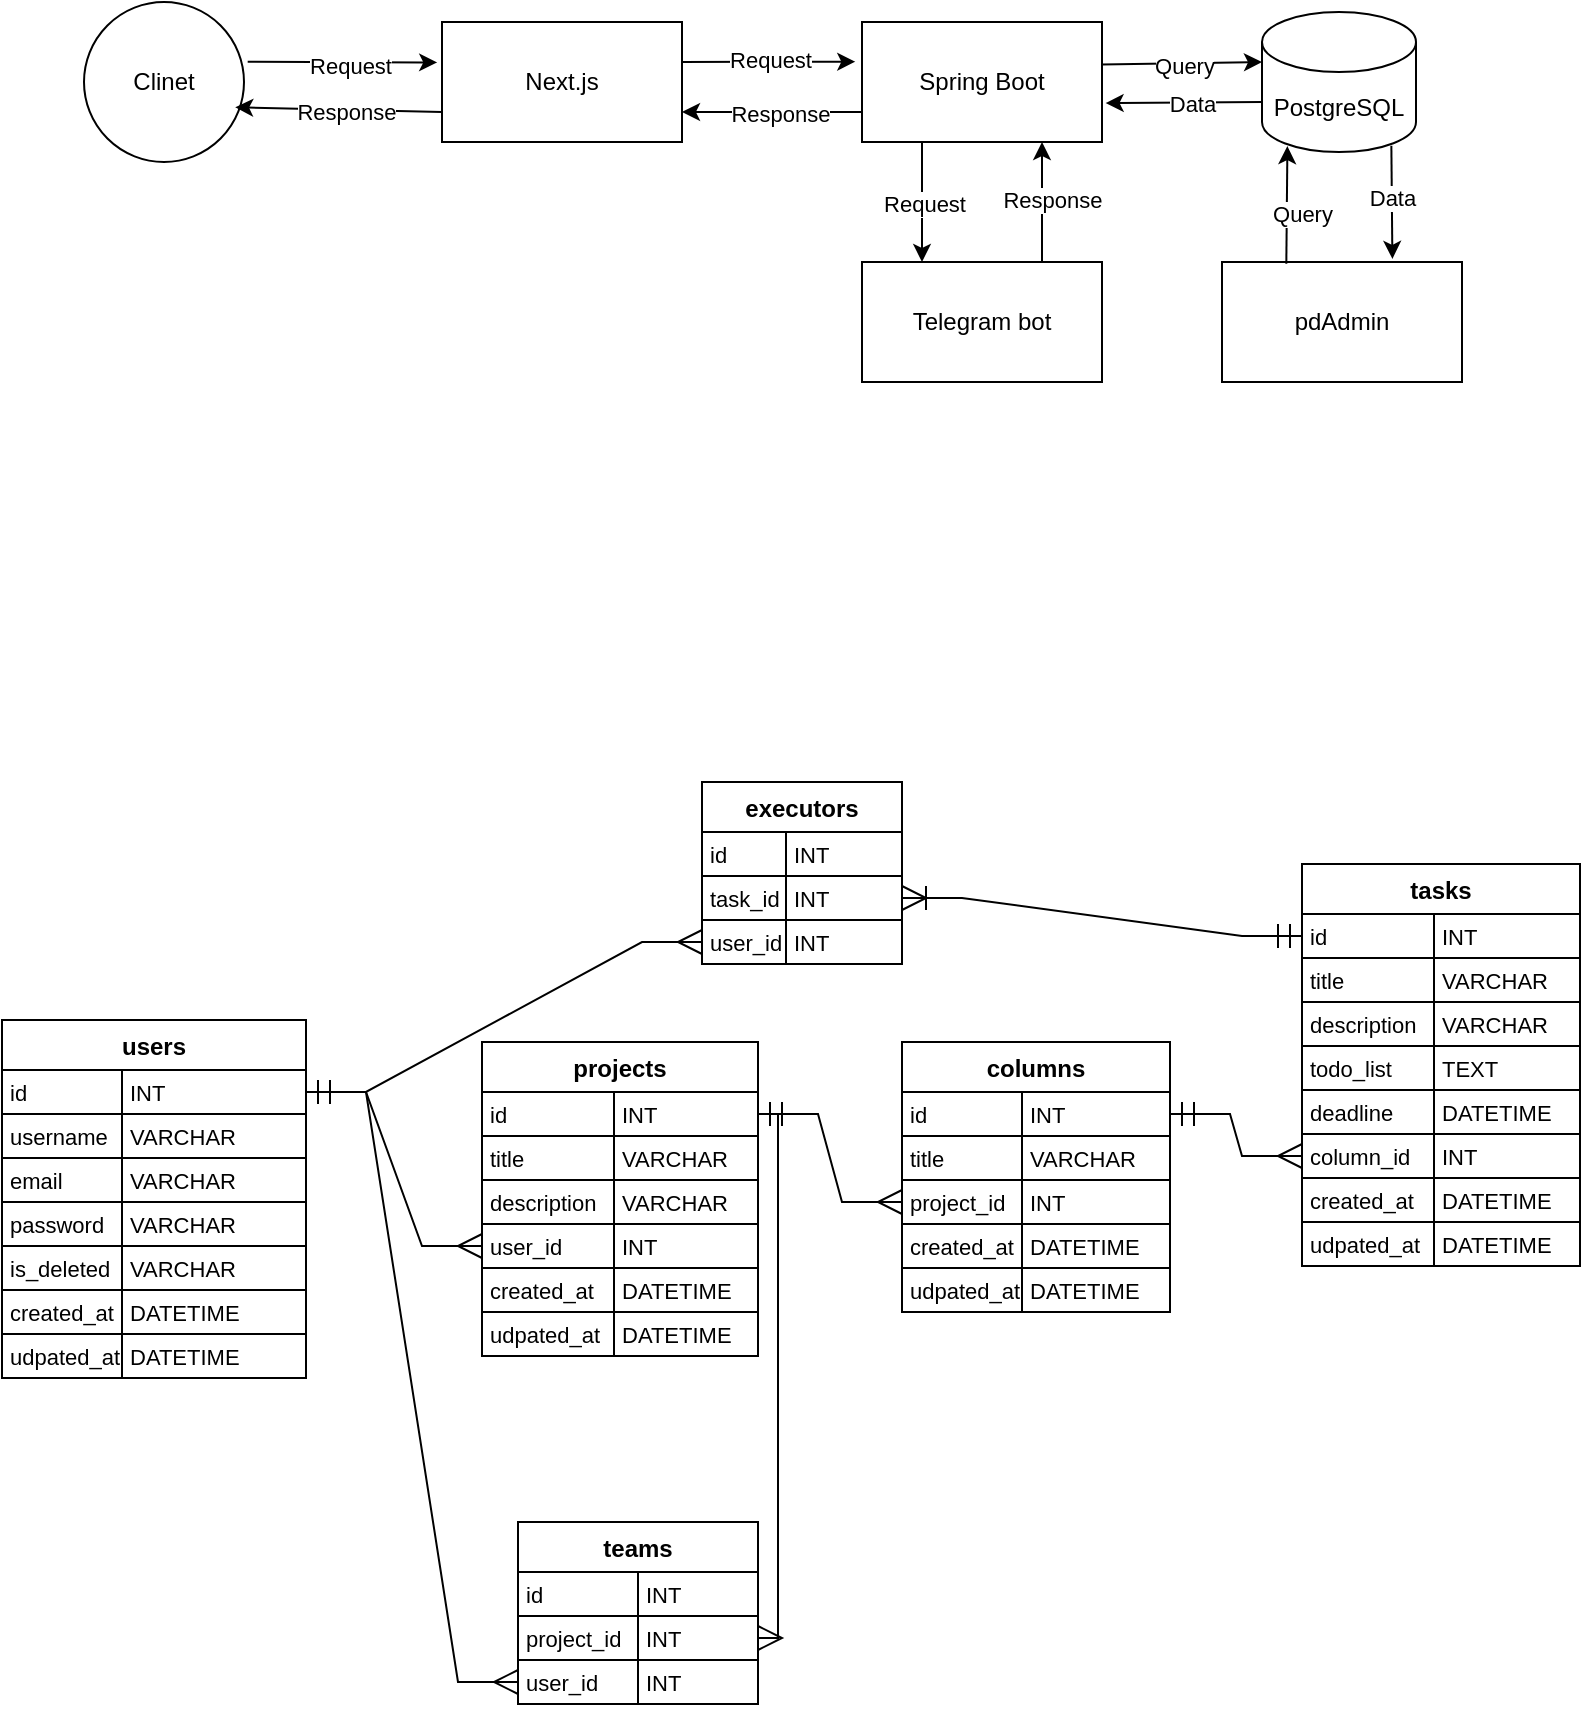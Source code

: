 <mxfile version="24.7.16">
  <diagram name="Страница — 1" id="vkxFKJKyc0zUHM9U_JR2">
    <mxGraphModel dx="162" dy="546" grid="1" gridSize="10" guides="1" tooltips="1" connect="1" arrows="1" fold="1" page="1" pageScale="1" pageWidth="827" pageHeight="1169" math="0" shadow="0">
      <root>
        <mxCell id="0" />
        <mxCell id="1" parent="0" />
        <mxCell id="Z2fzCA3-U0zMWtPHDmmj-18" value="Clinet" style="ellipse;whiteSpace=wrap;html=1;aspect=fixed;" parent="1" vertex="1">
          <mxGeometry x="881" y="40" width="80" height="80" as="geometry" />
        </mxCell>
        <mxCell id="Z2fzCA3-U0zMWtPHDmmj-19" value="Next.js" style="rounded=0;whiteSpace=wrap;html=1;" parent="1" vertex="1">
          <mxGeometry x="1060" y="50" width="120" height="60" as="geometry" />
        </mxCell>
        <mxCell id="Z2fzCA3-U0zMWtPHDmmj-20" value="Spring Boot" style="rounded=0;whiteSpace=wrap;html=1;" parent="1" vertex="1">
          <mxGeometry x="1270" y="50" width="120" height="60" as="geometry" />
        </mxCell>
        <mxCell id="Z2fzCA3-U0zMWtPHDmmj-22" value="PostgreSQL" style="shape=cylinder3;whiteSpace=wrap;html=1;boundedLbl=1;backgroundOutline=1;size=15;" parent="1" vertex="1">
          <mxGeometry x="1470" y="45" width="77" height="70" as="geometry" />
        </mxCell>
        <mxCell id="Z2fzCA3-U0zMWtPHDmmj-23" style="rounded=0;orthogonalLoop=1;jettySize=auto;html=1;exitX=1.023;exitY=0.373;exitDx=0;exitDy=0;entryX=-0.02;entryY=0.337;entryDx=0;entryDy=0;entryPerimeter=0;exitPerimeter=0;" parent="1" source="Z2fzCA3-U0zMWtPHDmmj-18" target="Z2fzCA3-U0zMWtPHDmmj-19" edge="1">
          <mxGeometry relative="1" as="geometry">
            <mxPoint x="950" y="30" as="sourcePoint" />
            <mxPoint x="1062" y="56" as="targetPoint" />
          </mxGeometry>
        </mxCell>
        <mxCell id="Z2fzCA3-U0zMWtPHDmmj-24" value="Request" style="edgeLabel;html=1;align=center;verticalAlign=middle;resizable=0;points=[];" parent="Z2fzCA3-U0zMWtPHDmmj-23" vertex="1" connectable="0">
          <mxGeometry x="-0.24" y="-2" relative="1" as="geometry">
            <mxPoint x="15" as="offset" />
          </mxGeometry>
        </mxCell>
        <mxCell id="Z2fzCA3-U0zMWtPHDmmj-25" style="rounded=0;orthogonalLoop=1;jettySize=auto;html=1;exitX=0;exitY=0.75;exitDx=0;exitDy=0;entryX=0.945;entryY=0.658;entryDx=0;entryDy=0;entryPerimeter=0;" parent="1" source="Z2fzCA3-U0zMWtPHDmmj-19" target="Z2fzCA3-U0zMWtPHDmmj-18" edge="1">
          <mxGeometry relative="1" as="geometry">
            <mxPoint x="1092" y="130" as="sourcePoint" />
            <mxPoint x="980" y="164" as="targetPoint" />
          </mxGeometry>
        </mxCell>
        <mxCell id="Z2fzCA3-U0zMWtPHDmmj-26" value="Response" style="edgeLabel;html=1;align=center;verticalAlign=middle;resizable=0;points=[];" parent="Z2fzCA3-U0zMWtPHDmmj-25" vertex="1" connectable="0">
          <mxGeometry x="0.048" y="1" relative="1" as="geometry">
            <mxPoint x="6" as="offset" />
          </mxGeometry>
        </mxCell>
        <mxCell id="Z2fzCA3-U0zMWtPHDmmj-27" value="pdAdmin" style="rounded=0;whiteSpace=wrap;html=1;" parent="1" vertex="1">
          <mxGeometry x="1450" y="170" width="120" height="60" as="geometry" />
        </mxCell>
        <mxCell id="Z2fzCA3-U0zMWtPHDmmj-28" style="rounded=0;orthogonalLoop=1;jettySize=auto;html=1;exitX=0.998;exitY=0.354;exitDx=0;exitDy=0;entryX=0;entryY=0;entryDx=0;entryDy=25;entryPerimeter=0;exitPerimeter=0;" parent="1" source="Z2fzCA3-U0zMWtPHDmmj-20" target="Z2fzCA3-U0zMWtPHDmmj-22" edge="1">
          <mxGeometry relative="1" as="geometry">
            <mxPoint x="1430" y="70" as="sourcePoint" />
            <mxPoint x="1509" y="71" as="targetPoint" />
          </mxGeometry>
        </mxCell>
        <mxCell id="Z2fzCA3-U0zMWtPHDmmj-29" value="Query" style="edgeLabel;html=1;align=center;verticalAlign=middle;resizable=0;points=[];" parent="Z2fzCA3-U0zMWtPHDmmj-28" vertex="1" connectable="0">
          <mxGeometry x="-0.134" y="-1" relative="1" as="geometry">
            <mxPoint x="6" as="offset" />
          </mxGeometry>
        </mxCell>
        <mxCell id="Z2fzCA3-U0zMWtPHDmmj-30" style="rounded=0;orthogonalLoop=1;jettySize=auto;html=1;exitX=0;exitY=0;exitDx=0;exitDy=45;exitPerimeter=0;entryX=1.015;entryY=0.676;entryDx=0;entryDy=0;entryPerimeter=0;" parent="1" source="Z2fzCA3-U0zMWtPHDmmj-22" target="Z2fzCA3-U0zMWtPHDmmj-20" edge="1">
          <mxGeometry relative="1" as="geometry">
            <mxPoint x="1497" y="90" as="sourcePoint" />
            <mxPoint x="1420" y="90" as="targetPoint" />
          </mxGeometry>
        </mxCell>
        <mxCell id="Z2fzCA3-U0zMWtPHDmmj-31" value="Data" style="edgeLabel;html=1;align=center;verticalAlign=middle;resizable=0;points=[];" parent="Z2fzCA3-U0zMWtPHDmmj-30" vertex="1" connectable="0">
          <mxGeometry x="-0.1" relative="1" as="geometry">
            <mxPoint as="offset" />
          </mxGeometry>
        </mxCell>
        <mxCell id="Z2fzCA3-U0zMWtPHDmmj-32" style="rounded=0;orthogonalLoop=1;jettySize=auto;html=1;entryX=-0.028;entryY=0.331;entryDx=0;entryDy=0;entryPerimeter=0;" parent="1" target="Z2fzCA3-U0zMWtPHDmmj-20" edge="1">
          <mxGeometry relative="1" as="geometry">
            <mxPoint x="1180" y="70" as="sourcePoint" />
            <mxPoint x="1313" y="30" as="targetPoint" />
          </mxGeometry>
        </mxCell>
        <mxCell id="Z2fzCA3-U0zMWtPHDmmj-33" value="Request" style="edgeLabel;html=1;align=center;verticalAlign=middle;resizable=0;points=[];" parent="Z2fzCA3-U0zMWtPHDmmj-32" vertex="1" connectable="0">
          <mxGeometry x="0.015" y="1" relative="1" as="geometry">
            <mxPoint as="offset" />
          </mxGeometry>
        </mxCell>
        <mxCell id="Z2fzCA3-U0zMWtPHDmmj-35" style="rounded=0;orthogonalLoop=1;jettySize=auto;html=1;exitX=0;exitY=0.75;exitDx=0;exitDy=0;entryX=1;entryY=0.75;entryDx=0;entryDy=0;" parent="1" source="Z2fzCA3-U0zMWtPHDmmj-20" target="Z2fzCA3-U0zMWtPHDmmj-19" edge="1">
          <mxGeometry relative="1" as="geometry">
            <mxPoint x="1292" y="122" as="sourcePoint" />
            <mxPoint x="1189" y="120" as="targetPoint" />
          </mxGeometry>
        </mxCell>
        <mxCell id="Z2fzCA3-U0zMWtPHDmmj-36" value="Response" style="edgeLabel;html=1;align=center;verticalAlign=middle;resizable=0;points=[];" parent="Z2fzCA3-U0zMWtPHDmmj-35" vertex="1" connectable="0">
          <mxGeometry x="0.048" y="1" relative="1" as="geometry">
            <mxPoint x="6" as="offset" />
          </mxGeometry>
        </mxCell>
        <mxCell id="Z2fzCA3-U0zMWtPHDmmj-37" style="rounded=0;orthogonalLoop=1;jettySize=auto;html=1;exitX=0.268;exitY=0.015;exitDx=0;exitDy=0;entryX=0.165;entryY=0.958;entryDx=0;entryDy=0;entryPerimeter=0;exitPerimeter=0;" parent="1" source="Z2fzCA3-U0zMWtPHDmmj-27" target="Z2fzCA3-U0zMWtPHDmmj-22" edge="1">
          <mxGeometry relative="1" as="geometry">
            <mxPoint x="1480" y="141" as="sourcePoint" />
            <mxPoint x="1560" y="140" as="targetPoint" />
          </mxGeometry>
        </mxCell>
        <mxCell id="Z2fzCA3-U0zMWtPHDmmj-38" value="Query" style="edgeLabel;html=1;align=center;verticalAlign=middle;resizable=0;points=[];" parent="Z2fzCA3-U0zMWtPHDmmj-37" vertex="1" connectable="0">
          <mxGeometry x="-0.134" y="-1" relative="1" as="geometry">
            <mxPoint x="6" as="offset" />
          </mxGeometry>
        </mxCell>
        <mxCell id="Z2fzCA3-U0zMWtPHDmmj-39" style="rounded=0;orthogonalLoop=1;jettySize=auto;html=1;exitX=0.84;exitY=0.955;exitDx=0;exitDy=0;exitPerimeter=0;entryX=0.71;entryY=-0.026;entryDx=0;entryDy=0;entryPerimeter=0;" parent="1" source="Z2fzCA3-U0zMWtPHDmmj-22" target="Z2fzCA3-U0zMWtPHDmmj-27" edge="1">
          <mxGeometry relative="1" as="geometry">
            <mxPoint x="1602" y="140" as="sourcePoint" />
            <mxPoint x="1530" y="160" as="targetPoint" />
          </mxGeometry>
        </mxCell>
        <mxCell id="Z2fzCA3-U0zMWtPHDmmj-40" value="Data" style="edgeLabel;html=1;align=center;verticalAlign=middle;resizable=0;points=[];" parent="Z2fzCA3-U0zMWtPHDmmj-39" vertex="1" connectable="0">
          <mxGeometry x="-0.1" relative="1" as="geometry">
            <mxPoint as="offset" />
          </mxGeometry>
        </mxCell>
        <mxCell id="jraofJ7God-ZCcmwj-nA-1" value="users" style="shape=table;startSize=25;container=1;collapsible=0;childLayout=tableLayout;fixedRows=1;rowLines=1;fontStyle=1;align=center;resizeLast=1;" vertex="1" parent="1">
          <mxGeometry x="840" y="549" width="152" height="179" as="geometry" />
        </mxCell>
        <mxCell id="jraofJ7God-ZCcmwj-nA-2" style="shape=tableRow;horizontal=0;startSize=0;swimlaneHead=0;swimlaneBody=0;fillColor=none;collapsible=0;dropTarget=0;points=[[0,0.5],[1,0.5]];portConstraint=eastwest;top=0;left=0;right=0;bottom=0;" vertex="1" parent="jraofJ7God-ZCcmwj-nA-1">
          <mxGeometry y="25" width="152" height="22" as="geometry" />
        </mxCell>
        <mxCell id="jraofJ7God-ZCcmwj-nA-3" value="id" style="shape=partialRectangle;connectable=0;fillColor=none;top=0;left=0;bottom=0;right=0;align=left;spacingLeft=2;overflow=hidden;fontSize=11;" vertex="1" parent="jraofJ7God-ZCcmwj-nA-2">
          <mxGeometry width="60" height="22" as="geometry">
            <mxRectangle width="60" height="22" as="alternateBounds" />
          </mxGeometry>
        </mxCell>
        <mxCell id="jraofJ7God-ZCcmwj-nA-4" value="INT" style="shape=partialRectangle;connectable=0;fillColor=none;top=0;left=0;bottom=0;right=0;align=left;spacingLeft=2;overflow=hidden;fontSize=11;" vertex="1" parent="jraofJ7God-ZCcmwj-nA-2">
          <mxGeometry x="60" width="92" height="22" as="geometry">
            <mxRectangle width="92" height="22" as="alternateBounds" />
          </mxGeometry>
        </mxCell>
        <mxCell id="jraofJ7God-ZCcmwj-nA-5" style="shape=tableRow;horizontal=0;startSize=0;swimlaneHead=0;swimlaneBody=0;fillColor=none;collapsible=0;dropTarget=0;points=[[0,0.5],[1,0.5]];portConstraint=eastwest;top=0;left=0;right=0;bottom=0;" vertex="1" parent="jraofJ7God-ZCcmwj-nA-1">
          <mxGeometry y="47" width="152" height="22" as="geometry" />
        </mxCell>
        <mxCell id="jraofJ7God-ZCcmwj-nA-6" value="username" style="shape=partialRectangle;connectable=0;fillColor=none;top=0;left=0;bottom=0;right=0;align=left;spacingLeft=2;overflow=hidden;fontSize=11;" vertex="1" parent="jraofJ7God-ZCcmwj-nA-5">
          <mxGeometry width="60" height="22" as="geometry">
            <mxRectangle width="60" height="22" as="alternateBounds" />
          </mxGeometry>
        </mxCell>
        <mxCell id="jraofJ7God-ZCcmwj-nA-7" value="VARCHAR" style="shape=partialRectangle;connectable=0;fillColor=none;top=0;left=0;bottom=0;right=0;align=left;spacingLeft=2;overflow=hidden;fontSize=11;" vertex="1" parent="jraofJ7God-ZCcmwj-nA-5">
          <mxGeometry x="60" width="92" height="22" as="geometry">
            <mxRectangle width="92" height="22" as="alternateBounds" />
          </mxGeometry>
        </mxCell>
        <mxCell id="jraofJ7God-ZCcmwj-nA-8" style="shape=tableRow;horizontal=0;startSize=0;swimlaneHead=0;swimlaneBody=0;fillColor=none;collapsible=0;dropTarget=0;points=[[0,0.5],[1,0.5]];portConstraint=eastwest;top=0;left=0;right=0;bottom=0;" vertex="1" parent="jraofJ7God-ZCcmwj-nA-1">
          <mxGeometry y="69" width="152" height="22" as="geometry" />
        </mxCell>
        <mxCell id="jraofJ7God-ZCcmwj-nA-9" value="email" style="shape=partialRectangle;connectable=0;fillColor=none;top=0;left=0;bottom=0;right=0;align=left;spacingLeft=2;overflow=hidden;fontSize=11;" vertex="1" parent="jraofJ7God-ZCcmwj-nA-8">
          <mxGeometry width="60" height="22" as="geometry">
            <mxRectangle width="60" height="22" as="alternateBounds" />
          </mxGeometry>
        </mxCell>
        <mxCell id="jraofJ7God-ZCcmwj-nA-10" value="VARCHAR" style="shape=partialRectangle;connectable=0;fillColor=none;top=0;left=0;bottom=0;right=0;align=left;spacingLeft=2;overflow=hidden;fontSize=11;" vertex="1" parent="jraofJ7God-ZCcmwj-nA-8">
          <mxGeometry x="60" width="92" height="22" as="geometry">
            <mxRectangle width="92" height="22" as="alternateBounds" />
          </mxGeometry>
        </mxCell>
        <mxCell id="jraofJ7God-ZCcmwj-nA-11" style="shape=tableRow;horizontal=0;startSize=0;swimlaneHead=0;swimlaneBody=0;fillColor=none;collapsible=0;dropTarget=0;points=[[0,0.5],[1,0.5]];portConstraint=eastwest;top=0;left=0;right=0;bottom=0;" vertex="1" parent="jraofJ7God-ZCcmwj-nA-1">
          <mxGeometry y="91" width="152" height="22" as="geometry" />
        </mxCell>
        <mxCell id="jraofJ7God-ZCcmwj-nA-12" value="password" style="shape=partialRectangle;connectable=0;fillColor=none;top=0;left=0;bottom=0;right=0;align=left;spacingLeft=2;overflow=hidden;fontSize=11;" vertex="1" parent="jraofJ7God-ZCcmwj-nA-11">
          <mxGeometry width="60" height="22" as="geometry">
            <mxRectangle width="60" height="22" as="alternateBounds" />
          </mxGeometry>
        </mxCell>
        <mxCell id="jraofJ7God-ZCcmwj-nA-13" value="VARCHAR" style="shape=partialRectangle;connectable=0;fillColor=none;top=0;left=0;bottom=0;right=0;align=left;spacingLeft=2;overflow=hidden;fontSize=11;" vertex="1" parent="jraofJ7God-ZCcmwj-nA-11">
          <mxGeometry x="60" width="92" height="22" as="geometry">
            <mxRectangle width="92" height="22" as="alternateBounds" />
          </mxGeometry>
        </mxCell>
        <mxCell id="jraofJ7God-ZCcmwj-nA-71" style="shape=tableRow;horizontal=0;startSize=0;swimlaneHead=0;swimlaneBody=0;fillColor=none;collapsible=0;dropTarget=0;points=[[0,0.5],[1,0.5]];portConstraint=eastwest;top=0;left=0;right=0;bottom=0;" vertex="1" parent="jraofJ7God-ZCcmwj-nA-1">
          <mxGeometry y="113" width="152" height="22" as="geometry" />
        </mxCell>
        <mxCell id="jraofJ7God-ZCcmwj-nA-72" value="is_deleted" style="shape=partialRectangle;connectable=0;fillColor=none;top=0;left=0;bottom=0;right=0;align=left;spacingLeft=2;overflow=hidden;fontSize=11;" vertex="1" parent="jraofJ7God-ZCcmwj-nA-71">
          <mxGeometry width="60" height="22" as="geometry">
            <mxRectangle width="60" height="22" as="alternateBounds" />
          </mxGeometry>
        </mxCell>
        <mxCell id="jraofJ7God-ZCcmwj-nA-73" value="VARCHAR" style="shape=partialRectangle;connectable=0;fillColor=none;top=0;left=0;bottom=0;right=0;align=left;spacingLeft=2;overflow=hidden;fontSize=11;" vertex="1" parent="jraofJ7God-ZCcmwj-nA-71">
          <mxGeometry x="60" width="92" height="22" as="geometry">
            <mxRectangle width="92" height="22" as="alternateBounds" />
          </mxGeometry>
        </mxCell>
        <mxCell id="jraofJ7God-ZCcmwj-nA-79" style="shape=tableRow;horizontal=0;startSize=0;swimlaneHead=0;swimlaneBody=0;fillColor=none;collapsible=0;dropTarget=0;points=[[0,0.5],[1,0.5]];portConstraint=eastwest;top=0;left=0;right=0;bottom=0;" vertex="1" parent="jraofJ7God-ZCcmwj-nA-1">
          <mxGeometry y="135" width="152" height="22" as="geometry" />
        </mxCell>
        <mxCell id="jraofJ7God-ZCcmwj-nA-80" value="created_at" style="shape=partialRectangle;connectable=0;fillColor=none;top=0;left=0;bottom=0;right=0;align=left;spacingLeft=2;overflow=hidden;fontSize=11;" vertex="1" parent="jraofJ7God-ZCcmwj-nA-79">
          <mxGeometry width="60" height="22" as="geometry">
            <mxRectangle width="60" height="22" as="alternateBounds" />
          </mxGeometry>
        </mxCell>
        <mxCell id="jraofJ7God-ZCcmwj-nA-81" value="DATETIME" style="shape=partialRectangle;connectable=0;fillColor=none;top=0;left=0;bottom=0;right=0;align=left;spacingLeft=2;overflow=hidden;fontSize=11;" vertex="1" parent="jraofJ7God-ZCcmwj-nA-79">
          <mxGeometry x="60" width="92" height="22" as="geometry">
            <mxRectangle width="92" height="22" as="alternateBounds" />
          </mxGeometry>
        </mxCell>
        <mxCell id="jraofJ7God-ZCcmwj-nA-82" style="shape=tableRow;horizontal=0;startSize=0;swimlaneHead=0;swimlaneBody=0;fillColor=none;collapsible=0;dropTarget=0;points=[[0,0.5],[1,0.5]];portConstraint=eastwest;top=0;left=0;right=0;bottom=0;" vertex="1" parent="jraofJ7God-ZCcmwj-nA-1">
          <mxGeometry y="157" width="152" height="22" as="geometry" />
        </mxCell>
        <mxCell id="jraofJ7God-ZCcmwj-nA-83" value="udpated_at" style="shape=partialRectangle;connectable=0;fillColor=none;top=0;left=0;bottom=0;right=0;align=left;spacingLeft=2;overflow=hidden;fontSize=11;" vertex="1" parent="jraofJ7God-ZCcmwj-nA-82">
          <mxGeometry width="60" height="22" as="geometry">
            <mxRectangle width="60" height="22" as="alternateBounds" />
          </mxGeometry>
        </mxCell>
        <mxCell id="jraofJ7God-ZCcmwj-nA-84" value="DATETIME" style="shape=partialRectangle;connectable=0;fillColor=none;top=0;left=0;bottom=0;right=0;align=left;spacingLeft=2;overflow=hidden;fontSize=11;" vertex="1" parent="jraofJ7God-ZCcmwj-nA-82">
          <mxGeometry x="60" width="92" height="22" as="geometry">
            <mxRectangle width="92" height="22" as="alternateBounds" />
          </mxGeometry>
        </mxCell>
        <mxCell id="jraofJ7God-ZCcmwj-nA-14" value="projects" style="shape=table;startSize=25;container=1;collapsible=0;childLayout=tableLayout;fixedRows=1;rowLines=1;fontStyle=1;align=center;resizeLast=1;" vertex="1" parent="1">
          <mxGeometry x="1080" y="560" width="138" height="157" as="geometry" />
        </mxCell>
        <mxCell id="jraofJ7God-ZCcmwj-nA-15" style="shape=tableRow;horizontal=0;startSize=0;swimlaneHead=0;swimlaneBody=0;fillColor=none;collapsible=0;dropTarget=0;points=[[0,0.5],[1,0.5]];portConstraint=eastwest;top=0;left=0;right=0;bottom=0;" vertex="1" parent="jraofJ7God-ZCcmwj-nA-14">
          <mxGeometry y="25" width="138" height="22" as="geometry" />
        </mxCell>
        <mxCell id="jraofJ7God-ZCcmwj-nA-16" value="id" style="shape=partialRectangle;connectable=0;fillColor=none;top=0;left=0;bottom=0;right=0;align=left;spacingLeft=2;overflow=hidden;fontSize=11;" vertex="1" parent="jraofJ7God-ZCcmwj-nA-15">
          <mxGeometry width="66" height="22" as="geometry">
            <mxRectangle width="66" height="22" as="alternateBounds" />
          </mxGeometry>
        </mxCell>
        <mxCell id="jraofJ7God-ZCcmwj-nA-17" value="INT" style="shape=partialRectangle;connectable=0;fillColor=none;top=0;left=0;bottom=0;right=0;align=left;spacingLeft=2;overflow=hidden;fontSize=11;" vertex="1" parent="jraofJ7God-ZCcmwj-nA-15">
          <mxGeometry x="66" width="72" height="22" as="geometry">
            <mxRectangle width="72" height="22" as="alternateBounds" />
          </mxGeometry>
        </mxCell>
        <mxCell id="jraofJ7God-ZCcmwj-nA-18" style="shape=tableRow;horizontal=0;startSize=0;swimlaneHead=0;swimlaneBody=0;fillColor=none;collapsible=0;dropTarget=0;points=[[0,0.5],[1,0.5]];portConstraint=eastwest;top=0;left=0;right=0;bottom=0;" vertex="1" parent="jraofJ7God-ZCcmwj-nA-14">
          <mxGeometry y="47" width="138" height="22" as="geometry" />
        </mxCell>
        <mxCell id="jraofJ7God-ZCcmwj-nA-19" value="title" style="shape=partialRectangle;connectable=0;fillColor=none;top=0;left=0;bottom=0;right=0;align=left;spacingLeft=2;overflow=hidden;fontSize=11;" vertex="1" parent="jraofJ7God-ZCcmwj-nA-18">
          <mxGeometry width="66" height="22" as="geometry">
            <mxRectangle width="66" height="22" as="alternateBounds" />
          </mxGeometry>
        </mxCell>
        <mxCell id="jraofJ7God-ZCcmwj-nA-20" value="VARCHAR" style="shape=partialRectangle;connectable=0;fillColor=none;top=0;left=0;bottom=0;right=0;align=left;spacingLeft=2;overflow=hidden;fontSize=11;" vertex="1" parent="jraofJ7God-ZCcmwj-nA-18">
          <mxGeometry x="66" width="72" height="22" as="geometry">
            <mxRectangle width="72" height="22" as="alternateBounds" />
          </mxGeometry>
        </mxCell>
        <mxCell id="jraofJ7God-ZCcmwj-nA-21" style="shape=tableRow;horizontal=0;startSize=0;swimlaneHead=0;swimlaneBody=0;fillColor=none;collapsible=0;dropTarget=0;points=[[0,0.5],[1,0.5]];portConstraint=eastwest;top=0;left=0;right=0;bottom=0;" vertex="1" parent="jraofJ7God-ZCcmwj-nA-14">
          <mxGeometry y="69" width="138" height="22" as="geometry" />
        </mxCell>
        <mxCell id="jraofJ7God-ZCcmwj-nA-22" value="description" style="shape=partialRectangle;connectable=0;fillColor=none;top=0;left=0;bottom=0;right=0;align=left;spacingLeft=2;overflow=hidden;fontSize=11;" vertex="1" parent="jraofJ7God-ZCcmwj-nA-21">
          <mxGeometry width="66" height="22" as="geometry">
            <mxRectangle width="66" height="22" as="alternateBounds" />
          </mxGeometry>
        </mxCell>
        <mxCell id="jraofJ7God-ZCcmwj-nA-23" value="VARCHAR" style="shape=partialRectangle;connectable=0;fillColor=none;top=0;left=0;bottom=0;right=0;align=left;spacingLeft=2;overflow=hidden;fontSize=11;" vertex="1" parent="jraofJ7God-ZCcmwj-nA-21">
          <mxGeometry x="66" width="72" height="22" as="geometry">
            <mxRectangle width="72" height="22" as="alternateBounds" />
          </mxGeometry>
        </mxCell>
        <mxCell id="jraofJ7God-ZCcmwj-nA-24" style="shape=tableRow;horizontal=0;startSize=0;swimlaneHead=0;swimlaneBody=0;fillColor=none;collapsible=0;dropTarget=0;points=[[0,0.5],[1,0.5]];portConstraint=eastwest;top=0;left=0;right=0;bottom=0;" vertex="1" parent="jraofJ7God-ZCcmwj-nA-14">
          <mxGeometry y="91" width="138" height="22" as="geometry" />
        </mxCell>
        <mxCell id="jraofJ7God-ZCcmwj-nA-25" value="user_id" style="shape=partialRectangle;connectable=0;fillColor=none;top=0;left=0;bottom=0;right=0;align=left;spacingLeft=2;overflow=hidden;fontSize=11;" vertex="1" parent="jraofJ7God-ZCcmwj-nA-24">
          <mxGeometry width="66" height="22" as="geometry">
            <mxRectangle width="66" height="22" as="alternateBounds" />
          </mxGeometry>
        </mxCell>
        <mxCell id="jraofJ7God-ZCcmwj-nA-26" value="INT" style="shape=partialRectangle;connectable=0;fillColor=none;top=0;left=0;bottom=0;right=0;align=left;spacingLeft=2;overflow=hidden;fontSize=11;" vertex="1" parent="jraofJ7God-ZCcmwj-nA-24">
          <mxGeometry x="66" width="72" height="22" as="geometry">
            <mxRectangle width="72" height="22" as="alternateBounds" />
          </mxGeometry>
        </mxCell>
        <mxCell id="jraofJ7God-ZCcmwj-nA-85" style="shape=tableRow;horizontal=0;startSize=0;swimlaneHead=0;swimlaneBody=0;fillColor=none;collapsible=0;dropTarget=0;points=[[0,0.5],[1,0.5]];portConstraint=eastwest;top=0;left=0;right=0;bottom=0;" vertex="1" parent="jraofJ7God-ZCcmwj-nA-14">
          <mxGeometry y="113" width="138" height="22" as="geometry" />
        </mxCell>
        <mxCell id="jraofJ7God-ZCcmwj-nA-86" value="created_at" style="shape=partialRectangle;connectable=0;fillColor=none;top=0;left=0;bottom=0;right=0;align=left;spacingLeft=2;overflow=hidden;fontSize=11;" vertex="1" parent="jraofJ7God-ZCcmwj-nA-85">
          <mxGeometry width="66" height="22" as="geometry">
            <mxRectangle width="66" height="22" as="alternateBounds" />
          </mxGeometry>
        </mxCell>
        <mxCell id="jraofJ7God-ZCcmwj-nA-87" value="DATETIME" style="shape=partialRectangle;connectable=0;fillColor=none;top=0;left=0;bottom=0;right=0;align=left;spacingLeft=2;overflow=hidden;fontSize=11;" vertex="1" parent="jraofJ7God-ZCcmwj-nA-85">
          <mxGeometry x="66" width="72" height="22" as="geometry">
            <mxRectangle width="72" height="22" as="alternateBounds" />
          </mxGeometry>
        </mxCell>
        <mxCell id="jraofJ7God-ZCcmwj-nA-96" style="shape=tableRow;horizontal=0;startSize=0;swimlaneHead=0;swimlaneBody=0;fillColor=none;collapsible=0;dropTarget=0;points=[[0,0.5],[1,0.5]];portConstraint=eastwest;top=0;left=0;right=0;bottom=0;" vertex="1" parent="jraofJ7God-ZCcmwj-nA-14">
          <mxGeometry y="135" width="138" height="22" as="geometry" />
        </mxCell>
        <mxCell id="jraofJ7God-ZCcmwj-nA-97" value="udpated_at" style="shape=partialRectangle;connectable=0;fillColor=none;top=0;left=0;bottom=0;right=0;align=left;spacingLeft=2;overflow=hidden;fontSize=11;" vertex="1" parent="jraofJ7God-ZCcmwj-nA-96">
          <mxGeometry width="66" height="22" as="geometry">
            <mxRectangle width="66" height="22" as="alternateBounds" />
          </mxGeometry>
        </mxCell>
        <mxCell id="jraofJ7God-ZCcmwj-nA-98" value="DATETIME" style="shape=partialRectangle;connectable=0;fillColor=none;top=0;left=0;bottom=0;right=0;align=left;spacingLeft=2;overflow=hidden;fontSize=11;" vertex="1" parent="jraofJ7God-ZCcmwj-nA-96">
          <mxGeometry x="66" width="72" height="22" as="geometry">
            <mxRectangle width="72" height="22" as="alternateBounds" />
          </mxGeometry>
        </mxCell>
        <mxCell id="jraofJ7God-ZCcmwj-nA-27" value="columns" style="shape=table;startSize=25;container=1;collapsible=0;childLayout=tableLayout;fixedRows=1;rowLines=1;fontStyle=1;align=center;resizeLast=1;" vertex="1" parent="1">
          <mxGeometry x="1290" y="560" width="134" height="135" as="geometry" />
        </mxCell>
        <mxCell id="jraofJ7God-ZCcmwj-nA-28" style="shape=tableRow;horizontal=0;startSize=0;swimlaneHead=0;swimlaneBody=0;fillColor=none;collapsible=0;dropTarget=0;points=[[0,0.5],[1,0.5]];portConstraint=eastwest;top=0;left=0;right=0;bottom=0;" vertex="1" parent="jraofJ7God-ZCcmwj-nA-27">
          <mxGeometry y="25" width="134" height="22" as="geometry" />
        </mxCell>
        <mxCell id="jraofJ7God-ZCcmwj-nA-29" value="id" style="shape=partialRectangle;connectable=0;fillColor=none;top=0;left=0;bottom=0;right=0;align=left;spacingLeft=2;overflow=hidden;fontSize=11;" vertex="1" parent="jraofJ7God-ZCcmwj-nA-28">
          <mxGeometry width="60" height="22" as="geometry">
            <mxRectangle width="60" height="22" as="alternateBounds" />
          </mxGeometry>
        </mxCell>
        <mxCell id="jraofJ7God-ZCcmwj-nA-30" value="INT" style="shape=partialRectangle;connectable=0;fillColor=none;top=0;left=0;bottom=0;right=0;align=left;spacingLeft=2;overflow=hidden;fontSize=11;" vertex="1" parent="jraofJ7God-ZCcmwj-nA-28">
          <mxGeometry x="60" width="74" height="22" as="geometry">
            <mxRectangle width="74" height="22" as="alternateBounds" />
          </mxGeometry>
        </mxCell>
        <mxCell id="jraofJ7God-ZCcmwj-nA-31" style="shape=tableRow;horizontal=0;startSize=0;swimlaneHead=0;swimlaneBody=0;fillColor=none;collapsible=0;dropTarget=0;points=[[0,0.5],[1,0.5]];portConstraint=eastwest;top=0;left=0;right=0;bottom=0;" vertex="1" parent="jraofJ7God-ZCcmwj-nA-27">
          <mxGeometry y="47" width="134" height="22" as="geometry" />
        </mxCell>
        <mxCell id="jraofJ7God-ZCcmwj-nA-32" value="title" style="shape=partialRectangle;connectable=0;fillColor=none;top=0;left=0;bottom=0;right=0;align=left;spacingLeft=2;overflow=hidden;fontSize=11;" vertex="1" parent="jraofJ7God-ZCcmwj-nA-31">
          <mxGeometry width="60" height="22" as="geometry">
            <mxRectangle width="60" height="22" as="alternateBounds" />
          </mxGeometry>
        </mxCell>
        <mxCell id="jraofJ7God-ZCcmwj-nA-33" value="VARCHAR" style="shape=partialRectangle;connectable=0;fillColor=none;top=0;left=0;bottom=0;right=0;align=left;spacingLeft=2;overflow=hidden;fontSize=11;" vertex="1" parent="jraofJ7God-ZCcmwj-nA-31">
          <mxGeometry x="60" width="74" height="22" as="geometry">
            <mxRectangle width="74" height="22" as="alternateBounds" />
          </mxGeometry>
        </mxCell>
        <mxCell id="jraofJ7God-ZCcmwj-nA-34" style="shape=tableRow;horizontal=0;startSize=0;swimlaneHead=0;swimlaneBody=0;fillColor=none;collapsible=0;dropTarget=0;points=[[0,0.5],[1,0.5]];portConstraint=eastwest;top=0;left=0;right=0;bottom=0;" vertex="1" parent="jraofJ7God-ZCcmwj-nA-27">
          <mxGeometry y="69" width="134" height="22" as="geometry" />
        </mxCell>
        <mxCell id="jraofJ7God-ZCcmwj-nA-35" value="project_id" style="shape=partialRectangle;connectable=0;fillColor=none;top=0;left=0;bottom=0;right=0;align=left;spacingLeft=2;overflow=hidden;fontSize=11;" vertex="1" parent="jraofJ7God-ZCcmwj-nA-34">
          <mxGeometry width="60" height="22" as="geometry">
            <mxRectangle width="60" height="22" as="alternateBounds" />
          </mxGeometry>
        </mxCell>
        <mxCell id="jraofJ7God-ZCcmwj-nA-36" value="INT" style="shape=partialRectangle;connectable=0;fillColor=none;top=0;left=0;bottom=0;right=0;align=left;spacingLeft=2;overflow=hidden;fontSize=11;" vertex="1" parent="jraofJ7God-ZCcmwj-nA-34">
          <mxGeometry x="60" width="74" height="22" as="geometry">
            <mxRectangle width="74" height="22" as="alternateBounds" />
          </mxGeometry>
        </mxCell>
        <mxCell id="jraofJ7God-ZCcmwj-nA-99" style="shape=tableRow;horizontal=0;startSize=0;swimlaneHead=0;swimlaneBody=0;fillColor=none;collapsible=0;dropTarget=0;points=[[0,0.5],[1,0.5]];portConstraint=eastwest;top=0;left=0;right=0;bottom=0;" vertex="1" parent="jraofJ7God-ZCcmwj-nA-27">
          <mxGeometry y="91" width="134" height="22" as="geometry" />
        </mxCell>
        <mxCell id="jraofJ7God-ZCcmwj-nA-100" value="created_at" style="shape=partialRectangle;connectable=0;fillColor=none;top=0;left=0;bottom=0;right=0;align=left;spacingLeft=2;overflow=hidden;fontSize=11;" vertex="1" parent="jraofJ7God-ZCcmwj-nA-99">
          <mxGeometry width="60" height="22" as="geometry">
            <mxRectangle width="60" height="22" as="alternateBounds" />
          </mxGeometry>
        </mxCell>
        <mxCell id="jraofJ7God-ZCcmwj-nA-101" value="DATETIME" style="shape=partialRectangle;connectable=0;fillColor=none;top=0;left=0;bottom=0;right=0;align=left;spacingLeft=2;overflow=hidden;fontSize=11;" vertex="1" parent="jraofJ7God-ZCcmwj-nA-99">
          <mxGeometry x="60" width="74" height="22" as="geometry">
            <mxRectangle width="74" height="22" as="alternateBounds" />
          </mxGeometry>
        </mxCell>
        <mxCell id="jraofJ7God-ZCcmwj-nA-102" style="shape=tableRow;horizontal=0;startSize=0;swimlaneHead=0;swimlaneBody=0;fillColor=none;collapsible=0;dropTarget=0;points=[[0,0.5],[1,0.5]];portConstraint=eastwest;top=0;left=0;right=0;bottom=0;" vertex="1" parent="jraofJ7God-ZCcmwj-nA-27">
          <mxGeometry y="113" width="134" height="22" as="geometry" />
        </mxCell>
        <mxCell id="jraofJ7God-ZCcmwj-nA-103" value="udpated_at" style="shape=partialRectangle;connectable=0;fillColor=none;top=0;left=0;bottom=0;right=0;align=left;spacingLeft=2;overflow=hidden;fontSize=11;" vertex="1" parent="jraofJ7God-ZCcmwj-nA-102">
          <mxGeometry width="60" height="22" as="geometry">
            <mxRectangle width="60" height="22" as="alternateBounds" />
          </mxGeometry>
        </mxCell>
        <mxCell id="jraofJ7God-ZCcmwj-nA-104" value="DATETIME" style="shape=partialRectangle;connectable=0;fillColor=none;top=0;left=0;bottom=0;right=0;align=left;spacingLeft=2;overflow=hidden;fontSize=11;" vertex="1" parent="jraofJ7God-ZCcmwj-nA-102">
          <mxGeometry x="60" width="74" height="22" as="geometry">
            <mxRectangle width="74" height="22" as="alternateBounds" />
          </mxGeometry>
        </mxCell>
        <mxCell id="jraofJ7God-ZCcmwj-nA-37" value="tasks" style="shape=table;startSize=25;container=1;collapsible=0;childLayout=tableLayout;fixedRows=1;rowLines=1;fontStyle=1;align=center;resizeLast=1;" vertex="1" parent="1">
          <mxGeometry x="1490" y="471" width="139" height="201" as="geometry" />
        </mxCell>
        <mxCell id="jraofJ7God-ZCcmwj-nA-38" style="shape=tableRow;horizontal=0;startSize=0;swimlaneHead=0;swimlaneBody=0;fillColor=none;collapsible=0;dropTarget=0;points=[[0,0.5],[1,0.5]];portConstraint=eastwest;top=0;left=0;right=0;bottom=0;" vertex="1" parent="jraofJ7God-ZCcmwj-nA-37">
          <mxGeometry y="25" width="139" height="22" as="geometry" />
        </mxCell>
        <mxCell id="jraofJ7God-ZCcmwj-nA-39" value="id" style="shape=partialRectangle;connectable=0;fillColor=none;top=0;left=0;bottom=0;right=0;align=left;spacingLeft=2;overflow=hidden;fontSize=11;" vertex="1" parent="jraofJ7God-ZCcmwj-nA-38">
          <mxGeometry width="66" height="22" as="geometry">
            <mxRectangle width="66" height="22" as="alternateBounds" />
          </mxGeometry>
        </mxCell>
        <mxCell id="jraofJ7God-ZCcmwj-nA-40" value="INT" style="shape=partialRectangle;connectable=0;fillColor=none;top=0;left=0;bottom=0;right=0;align=left;spacingLeft=2;overflow=hidden;fontSize=11;" vertex="1" parent="jraofJ7God-ZCcmwj-nA-38">
          <mxGeometry x="66" width="73" height="22" as="geometry">
            <mxRectangle width="73" height="22" as="alternateBounds" />
          </mxGeometry>
        </mxCell>
        <mxCell id="jraofJ7God-ZCcmwj-nA-41" style="shape=tableRow;horizontal=0;startSize=0;swimlaneHead=0;swimlaneBody=0;fillColor=none;collapsible=0;dropTarget=0;points=[[0,0.5],[1,0.5]];portConstraint=eastwest;top=0;left=0;right=0;bottom=0;" vertex="1" parent="jraofJ7God-ZCcmwj-nA-37">
          <mxGeometry y="47" width="139" height="22" as="geometry" />
        </mxCell>
        <mxCell id="jraofJ7God-ZCcmwj-nA-42" value="title" style="shape=partialRectangle;connectable=0;fillColor=none;top=0;left=0;bottom=0;right=0;align=left;spacingLeft=2;overflow=hidden;fontSize=11;" vertex="1" parent="jraofJ7God-ZCcmwj-nA-41">
          <mxGeometry width="66" height="22" as="geometry">
            <mxRectangle width="66" height="22" as="alternateBounds" />
          </mxGeometry>
        </mxCell>
        <mxCell id="jraofJ7God-ZCcmwj-nA-43" value="VARCHAR" style="shape=partialRectangle;connectable=0;fillColor=none;top=0;left=0;bottom=0;right=0;align=left;spacingLeft=2;overflow=hidden;fontSize=11;" vertex="1" parent="jraofJ7God-ZCcmwj-nA-41">
          <mxGeometry x="66" width="73" height="22" as="geometry">
            <mxRectangle width="73" height="22" as="alternateBounds" />
          </mxGeometry>
        </mxCell>
        <mxCell id="jraofJ7God-ZCcmwj-nA-44" style="shape=tableRow;horizontal=0;startSize=0;swimlaneHead=0;swimlaneBody=0;fillColor=none;collapsible=0;dropTarget=0;points=[[0,0.5],[1,0.5]];portConstraint=eastwest;top=0;left=0;right=0;bottom=0;" vertex="1" parent="jraofJ7God-ZCcmwj-nA-37">
          <mxGeometry y="69" width="139" height="22" as="geometry" />
        </mxCell>
        <mxCell id="jraofJ7God-ZCcmwj-nA-45" value="description" style="shape=partialRectangle;connectable=0;fillColor=none;top=0;left=0;bottom=0;right=0;align=left;spacingLeft=2;overflow=hidden;fontSize=11;" vertex="1" parent="jraofJ7God-ZCcmwj-nA-44">
          <mxGeometry width="66" height="22" as="geometry">
            <mxRectangle width="66" height="22" as="alternateBounds" />
          </mxGeometry>
        </mxCell>
        <mxCell id="jraofJ7God-ZCcmwj-nA-46" value="VARCHAR" style="shape=partialRectangle;connectable=0;fillColor=none;top=0;left=0;bottom=0;right=0;align=left;spacingLeft=2;overflow=hidden;fontSize=11;" vertex="1" parent="jraofJ7God-ZCcmwj-nA-44">
          <mxGeometry x="66" width="73" height="22" as="geometry">
            <mxRectangle width="73" height="22" as="alternateBounds" />
          </mxGeometry>
        </mxCell>
        <mxCell id="jraofJ7God-ZCcmwj-nA-47" style="shape=tableRow;horizontal=0;startSize=0;swimlaneHead=0;swimlaneBody=0;fillColor=none;collapsible=0;dropTarget=0;points=[[0,0.5],[1,0.5]];portConstraint=eastwest;top=0;left=0;right=0;bottom=0;" vertex="1" parent="jraofJ7God-ZCcmwj-nA-37">
          <mxGeometry y="91" width="139" height="22" as="geometry" />
        </mxCell>
        <mxCell id="jraofJ7God-ZCcmwj-nA-48" value="todo_list" style="shape=partialRectangle;connectable=0;fillColor=none;top=0;left=0;bottom=0;right=0;align=left;spacingLeft=2;overflow=hidden;fontSize=11;" vertex="1" parent="jraofJ7God-ZCcmwj-nA-47">
          <mxGeometry width="66" height="22" as="geometry">
            <mxRectangle width="66" height="22" as="alternateBounds" />
          </mxGeometry>
        </mxCell>
        <mxCell id="jraofJ7God-ZCcmwj-nA-49" value="TEXT" style="shape=partialRectangle;connectable=0;fillColor=none;top=0;left=0;bottom=0;right=0;align=left;spacingLeft=2;overflow=hidden;fontSize=11;" vertex="1" parent="jraofJ7God-ZCcmwj-nA-47">
          <mxGeometry x="66" width="73" height="22" as="geometry">
            <mxRectangle width="73" height="22" as="alternateBounds" />
          </mxGeometry>
        </mxCell>
        <mxCell id="jraofJ7God-ZCcmwj-nA-50" style="shape=tableRow;horizontal=0;startSize=0;swimlaneHead=0;swimlaneBody=0;fillColor=none;collapsible=0;dropTarget=0;points=[[0,0.5],[1,0.5]];portConstraint=eastwest;top=0;left=0;right=0;bottom=0;" vertex="1" parent="jraofJ7God-ZCcmwj-nA-37">
          <mxGeometry y="113" width="139" height="22" as="geometry" />
        </mxCell>
        <mxCell id="jraofJ7God-ZCcmwj-nA-51" value="deadline" style="shape=partialRectangle;connectable=0;fillColor=none;top=0;left=0;bottom=0;right=0;align=left;spacingLeft=2;overflow=hidden;fontSize=11;" vertex="1" parent="jraofJ7God-ZCcmwj-nA-50">
          <mxGeometry width="66" height="22" as="geometry">
            <mxRectangle width="66" height="22" as="alternateBounds" />
          </mxGeometry>
        </mxCell>
        <mxCell id="jraofJ7God-ZCcmwj-nA-52" value="DATETIME" style="shape=partialRectangle;connectable=0;fillColor=none;top=0;left=0;bottom=0;right=0;align=left;spacingLeft=2;overflow=hidden;fontSize=11;" vertex="1" parent="jraofJ7God-ZCcmwj-nA-50">
          <mxGeometry x="66" width="73" height="22" as="geometry">
            <mxRectangle width="73" height="22" as="alternateBounds" />
          </mxGeometry>
        </mxCell>
        <mxCell id="jraofJ7God-ZCcmwj-nA-53" style="shape=tableRow;horizontal=0;startSize=0;swimlaneHead=0;swimlaneBody=0;fillColor=none;collapsible=0;dropTarget=0;points=[[0,0.5],[1,0.5]];portConstraint=eastwest;top=0;left=0;right=0;bottom=0;" vertex="1" parent="jraofJ7God-ZCcmwj-nA-37">
          <mxGeometry y="135" width="139" height="22" as="geometry" />
        </mxCell>
        <mxCell id="jraofJ7God-ZCcmwj-nA-54" value="column_id" style="shape=partialRectangle;connectable=0;fillColor=none;top=0;left=0;bottom=0;right=0;align=left;spacingLeft=2;overflow=hidden;fontSize=11;" vertex="1" parent="jraofJ7God-ZCcmwj-nA-53">
          <mxGeometry width="66" height="22" as="geometry">
            <mxRectangle width="66" height="22" as="alternateBounds" />
          </mxGeometry>
        </mxCell>
        <mxCell id="jraofJ7God-ZCcmwj-nA-55" value="INT" style="shape=partialRectangle;connectable=0;fillColor=none;top=0;left=0;bottom=0;right=0;align=left;spacingLeft=2;overflow=hidden;fontSize=11;" vertex="1" parent="jraofJ7God-ZCcmwj-nA-53">
          <mxGeometry x="66" width="73" height="22" as="geometry">
            <mxRectangle width="73" height="22" as="alternateBounds" />
          </mxGeometry>
        </mxCell>
        <mxCell id="jraofJ7God-ZCcmwj-nA-105" style="shape=tableRow;horizontal=0;startSize=0;swimlaneHead=0;swimlaneBody=0;fillColor=none;collapsible=0;dropTarget=0;points=[[0,0.5],[1,0.5]];portConstraint=eastwest;top=0;left=0;right=0;bottom=0;" vertex="1" parent="jraofJ7God-ZCcmwj-nA-37">
          <mxGeometry y="157" width="139" height="22" as="geometry" />
        </mxCell>
        <mxCell id="jraofJ7God-ZCcmwj-nA-106" value="created_at" style="shape=partialRectangle;connectable=0;fillColor=none;top=0;left=0;bottom=0;right=0;align=left;spacingLeft=2;overflow=hidden;fontSize=11;" vertex="1" parent="jraofJ7God-ZCcmwj-nA-105">
          <mxGeometry width="66" height="22" as="geometry">
            <mxRectangle width="66" height="22" as="alternateBounds" />
          </mxGeometry>
        </mxCell>
        <mxCell id="jraofJ7God-ZCcmwj-nA-107" value="DATETIME" style="shape=partialRectangle;connectable=0;fillColor=none;top=0;left=0;bottom=0;right=0;align=left;spacingLeft=2;overflow=hidden;fontSize=11;" vertex="1" parent="jraofJ7God-ZCcmwj-nA-105">
          <mxGeometry x="66" width="73" height="22" as="geometry">
            <mxRectangle width="73" height="22" as="alternateBounds" />
          </mxGeometry>
        </mxCell>
        <mxCell id="jraofJ7God-ZCcmwj-nA-108" style="shape=tableRow;horizontal=0;startSize=0;swimlaneHead=0;swimlaneBody=0;fillColor=none;collapsible=0;dropTarget=0;points=[[0,0.5],[1,0.5]];portConstraint=eastwest;top=0;left=0;right=0;bottom=0;" vertex="1" parent="jraofJ7God-ZCcmwj-nA-37">
          <mxGeometry y="179" width="139" height="22" as="geometry" />
        </mxCell>
        <mxCell id="jraofJ7God-ZCcmwj-nA-109" value="udpated_at" style="shape=partialRectangle;connectable=0;fillColor=none;top=0;left=0;bottom=0;right=0;align=left;spacingLeft=2;overflow=hidden;fontSize=11;" vertex="1" parent="jraofJ7God-ZCcmwj-nA-108">
          <mxGeometry width="66" height="22" as="geometry">
            <mxRectangle width="66" height="22" as="alternateBounds" />
          </mxGeometry>
        </mxCell>
        <mxCell id="jraofJ7God-ZCcmwj-nA-110" value="DATETIME" style="shape=partialRectangle;connectable=0;fillColor=none;top=0;left=0;bottom=0;right=0;align=left;spacingLeft=2;overflow=hidden;fontSize=11;" vertex="1" parent="jraofJ7God-ZCcmwj-nA-108">
          <mxGeometry x="66" width="73" height="22" as="geometry">
            <mxRectangle width="73" height="22" as="alternateBounds" />
          </mxGeometry>
        </mxCell>
        <mxCell id="jraofJ7God-ZCcmwj-nA-56" value="executors" style="shape=table;startSize=25;container=1;collapsible=0;childLayout=tableLayout;fixedRows=1;rowLines=1;fontStyle=1;align=center;resizeLast=1;" vertex="1" parent="1">
          <mxGeometry x="1190" y="430" width="100" height="91" as="geometry" />
        </mxCell>
        <mxCell id="jraofJ7God-ZCcmwj-nA-57" style="shape=tableRow;horizontal=0;startSize=0;swimlaneHead=0;swimlaneBody=0;fillColor=none;collapsible=0;dropTarget=0;points=[[0,0.5],[1,0.5]];portConstraint=eastwest;top=0;left=0;right=0;bottom=0;" vertex="1" parent="jraofJ7God-ZCcmwj-nA-56">
          <mxGeometry y="25" width="100" height="22" as="geometry" />
        </mxCell>
        <mxCell id="jraofJ7God-ZCcmwj-nA-58" value="id" style="shape=partialRectangle;connectable=0;fillColor=none;top=0;left=0;bottom=0;right=0;align=left;spacingLeft=2;overflow=hidden;fontSize=11;" vertex="1" parent="jraofJ7God-ZCcmwj-nA-57">
          <mxGeometry width="42" height="22" as="geometry">
            <mxRectangle width="42" height="22" as="alternateBounds" />
          </mxGeometry>
        </mxCell>
        <mxCell id="jraofJ7God-ZCcmwj-nA-59" value="INT" style="shape=partialRectangle;connectable=0;fillColor=none;top=0;left=0;bottom=0;right=0;align=left;spacingLeft=2;overflow=hidden;fontSize=11;" vertex="1" parent="jraofJ7God-ZCcmwj-nA-57">
          <mxGeometry x="42" width="58" height="22" as="geometry">
            <mxRectangle width="58" height="22" as="alternateBounds" />
          </mxGeometry>
        </mxCell>
        <mxCell id="jraofJ7God-ZCcmwj-nA-60" style="shape=tableRow;horizontal=0;startSize=0;swimlaneHead=0;swimlaneBody=0;fillColor=none;collapsible=0;dropTarget=0;points=[[0,0.5],[1,0.5]];portConstraint=eastwest;top=0;left=0;right=0;bottom=0;" vertex="1" parent="jraofJ7God-ZCcmwj-nA-56">
          <mxGeometry y="47" width="100" height="22" as="geometry" />
        </mxCell>
        <mxCell id="jraofJ7God-ZCcmwj-nA-61" value="task_id" style="shape=partialRectangle;connectable=0;fillColor=none;top=0;left=0;bottom=0;right=0;align=left;spacingLeft=2;overflow=hidden;fontSize=11;" vertex="1" parent="jraofJ7God-ZCcmwj-nA-60">
          <mxGeometry width="42" height="22" as="geometry">
            <mxRectangle width="42" height="22" as="alternateBounds" />
          </mxGeometry>
        </mxCell>
        <mxCell id="jraofJ7God-ZCcmwj-nA-62" value="INT" style="shape=partialRectangle;connectable=0;fillColor=none;top=0;left=0;bottom=0;right=0;align=left;spacingLeft=2;overflow=hidden;fontSize=11;" vertex="1" parent="jraofJ7God-ZCcmwj-nA-60">
          <mxGeometry x="42" width="58" height="22" as="geometry">
            <mxRectangle width="58" height="22" as="alternateBounds" />
          </mxGeometry>
        </mxCell>
        <mxCell id="jraofJ7God-ZCcmwj-nA-63" style="shape=tableRow;horizontal=0;startSize=0;swimlaneHead=0;swimlaneBody=0;fillColor=none;collapsible=0;dropTarget=0;points=[[0,0.5],[1,0.5]];portConstraint=eastwest;top=0;left=0;right=0;bottom=0;" vertex="1" parent="jraofJ7God-ZCcmwj-nA-56">
          <mxGeometry y="69" width="100" height="22" as="geometry" />
        </mxCell>
        <mxCell id="jraofJ7God-ZCcmwj-nA-64" value="user_id" style="shape=partialRectangle;connectable=0;fillColor=none;top=0;left=0;bottom=0;right=0;align=left;spacingLeft=2;overflow=hidden;fontSize=11;" vertex="1" parent="jraofJ7God-ZCcmwj-nA-63">
          <mxGeometry width="42" height="22" as="geometry">
            <mxRectangle width="42" height="22" as="alternateBounds" />
          </mxGeometry>
        </mxCell>
        <mxCell id="jraofJ7God-ZCcmwj-nA-65" value="INT" style="shape=partialRectangle;connectable=0;fillColor=none;top=0;left=0;bottom=0;right=0;align=left;spacingLeft=2;overflow=hidden;fontSize=11;" vertex="1" parent="jraofJ7God-ZCcmwj-nA-63">
          <mxGeometry x="42" width="58" height="22" as="geometry">
            <mxRectangle width="58" height="22" as="alternateBounds" />
          </mxGeometry>
        </mxCell>
        <mxCell id="jraofJ7God-ZCcmwj-nA-66" value="" style="startArrow=ERmandOne;startSize=10;;endArrow=ERmany;endSize=10;;exitX=1;exitY=0.5;entryX=0;entryY=0.5;rounded=0;exitDx=0;exitDy=0;entryDx=0;entryDy=0;edgeStyle=entityRelationEdgeStyle;" edge="1" parent="1" source="jraofJ7God-ZCcmwj-nA-2" target="jraofJ7God-ZCcmwj-nA-24">
          <mxGeometry relative="1" as="geometry" />
        </mxCell>
        <mxCell id="jraofJ7God-ZCcmwj-nA-67" value="" style="startArrow=ERmandOne;startSize=10;;endArrow=ERmany;endSize=10;;exitX=1;exitY=0.5;entryX=0;entryY=0.5;rounded=0;entryDx=0;entryDy=0;exitDx=0;exitDy=0;edgeStyle=entityRelationEdgeStyle;" edge="1" parent="1" source="jraofJ7God-ZCcmwj-nA-15" target="jraofJ7God-ZCcmwj-nA-34">
          <mxGeometry relative="1" as="geometry" />
        </mxCell>
        <mxCell id="jraofJ7God-ZCcmwj-nA-68" value="" style="startArrow=ERmandOne;startSize=10;;endArrow=ERmany;endSize=10;;exitX=1;exitY=0.5;entryX=0;entryY=0.5;rounded=0;exitDx=0;exitDy=0;entryDx=0;entryDy=0;edgeStyle=entityRelationEdgeStyle;" edge="1" parent="1" source="jraofJ7God-ZCcmwj-nA-28" target="jraofJ7God-ZCcmwj-nA-53">
          <mxGeometry relative="1" as="geometry" />
        </mxCell>
        <mxCell id="jraofJ7God-ZCcmwj-nA-69" value="" style="startArrow=ERmandOne;startSize=10;;endArrow=ERoneToMany;endSize=10;;exitX=0;exitY=0.5;entryX=1;entryY=0.5;rounded=0;exitDx=0;exitDy=0;entryDx=0;entryDy=0;edgeStyle=entityRelationEdgeStyle;" edge="1" parent="1" source="jraofJ7God-ZCcmwj-nA-38" target="jraofJ7God-ZCcmwj-nA-60">
          <mxGeometry relative="1" as="geometry" />
        </mxCell>
        <mxCell id="jraofJ7God-ZCcmwj-nA-70" value="" style="startArrow=ERmandOne;startSize=10;;endArrow=ERmany;endSize=10;;exitX=1;exitY=0.5;entryX=0;entryY=0.5;rounded=0;exitDx=0;exitDy=0;entryDx=0;entryDy=0;edgeStyle=entityRelationEdgeStyle;" edge="1" parent="1" source="jraofJ7God-ZCcmwj-nA-2" target="jraofJ7God-ZCcmwj-nA-63">
          <mxGeometry relative="1" as="geometry">
            <mxPoint x="911" y="619" as="sourcePoint" />
            <mxPoint x="966" y="685" as="targetPoint" />
          </mxGeometry>
        </mxCell>
        <mxCell id="jraofJ7God-ZCcmwj-nA-74" value="Telegram bot" style="rounded=0;whiteSpace=wrap;html=1;" vertex="1" parent="1">
          <mxGeometry x="1270" y="170" width="120" height="60" as="geometry" />
        </mxCell>
        <mxCell id="jraofJ7God-ZCcmwj-nA-75" style="rounded=0;orthogonalLoop=1;jettySize=auto;html=1;entryX=0.25;entryY=0;entryDx=0;entryDy=0;exitX=0.25;exitY=1;exitDx=0;exitDy=0;" edge="1" parent="1" source="Z2fzCA3-U0zMWtPHDmmj-20" target="jraofJ7God-ZCcmwj-nA-74">
          <mxGeometry relative="1" as="geometry">
            <mxPoint x="1241" y="140" as="sourcePoint" />
            <mxPoint x="1328" y="140" as="targetPoint" />
          </mxGeometry>
        </mxCell>
        <mxCell id="jraofJ7God-ZCcmwj-nA-76" value="Request" style="edgeLabel;html=1;align=center;verticalAlign=middle;resizable=0;points=[];" vertex="1" connectable="0" parent="jraofJ7God-ZCcmwj-nA-75">
          <mxGeometry x="0.015" y="1" relative="1" as="geometry">
            <mxPoint as="offset" />
          </mxGeometry>
        </mxCell>
        <mxCell id="jraofJ7God-ZCcmwj-nA-77" style="rounded=0;orthogonalLoop=1;jettySize=auto;html=1;exitX=0.75;exitY=0;exitDx=0;exitDy=0;entryX=0.75;entryY=1;entryDx=0;entryDy=0;" edge="1" parent="1" source="jraofJ7God-ZCcmwj-nA-74" target="Z2fzCA3-U0zMWtPHDmmj-20">
          <mxGeometry relative="1" as="geometry">
            <mxPoint x="1420" y="130" as="sourcePoint" />
            <mxPoint x="1330" y="130" as="targetPoint" />
          </mxGeometry>
        </mxCell>
        <mxCell id="jraofJ7God-ZCcmwj-nA-78" value="Response" style="edgeLabel;html=1;align=center;verticalAlign=middle;resizable=0;points=[];" vertex="1" connectable="0" parent="jraofJ7God-ZCcmwj-nA-77">
          <mxGeometry x="0.048" y="1" relative="1" as="geometry">
            <mxPoint x="6" as="offset" />
          </mxGeometry>
        </mxCell>
        <mxCell id="jraofJ7God-ZCcmwj-nA-111" value="teams" style="shape=table;startSize=25;container=1;collapsible=0;childLayout=tableLayout;fixedRows=1;rowLines=1;fontStyle=1;align=center;resizeLast=1;" vertex="1" parent="1">
          <mxGeometry x="1098" y="800" width="120" height="91" as="geometry" />
        </mxCell>
        <mxCell id="jraofJ7God-ZCcmwj-nA-112" style="shape=tableRow;horizontal=0;startSize=0;swimlaneHead=0;swimlaneBody=0;fillColor=none;collapsible=0;dropTarget=0;points=[[0,0.5],[1,0.5]];portConstraint=eastwest;top=0;left=0;right=0;bottom=0;" vertex="1" parent="jraofJ7God-ZCcmwj-nA-111">
          <mxGeometry y="25" width="120" height="22" as="geometry" />
        </mxCell>
        <mxCell id="jraofJ7God-ZCcmwj-nA-113" value="id" style="shape=partialRectangle;connectable=0;fillColor=none;top=0;left=0;bottom=0;right=0;align=left;spacingLeft=2;overflow=hidden;fontSize=11;" vertex="1" parent="jraofJ7God-ZCcmwj-nA-112">
          <mxGeometry width="60" height="22" as="geometry">
            <mxRectangle width="60" height="22" as="alternateBounds" />
          </mxGeometry>
        </mxCell>
        <mxCell id="jraofJ7God-ZCcmwj-nA-114" value="INT" style="shape=partialRectangle;connectable=0;fillColor=none;top=0;left=0;bottom=0;right=0;align=left;spacingLeft=2;overflow=hidden;fontSize=11;" vertex="1" parent="jraofJ7God-ZCcmwj-nA-112">
          <mxGeometry x="60" width="60" height="22" as="geometry">
            <mxRectangle width="60" height="22" as="alternateBounds" />
          </mxGeometry>
        </mxCell>
        <mxCell id="jraofJ7God-ZCcmwj-nA-115" style="shape=tableRow;horizontal=0;startSize=0;swimlaneHead=0;swimlaneBody=0;fillColor=none;collapsible=0;dropTarget=0;points=[[0,0.5],[1,0.5]];portConstraint=eastwest;top=0;left=0;right=0;bottom=0;" vertex="1" parent="jraofJ7God-ZCcmwj-nA-111">
          <mxGeometry y="47" width="120" height="22" as="geometry" />
        </mxCell>
        <mxCell id="jraofJ7God-ZCcmwj-nA-116" value="project_id" style="shape=partialRectangle;connectable=0;fillColor=none;top=0;left=0;bottom=0;right=0;align=left;spacingLeft=2;overflow=hidden;fontSize=11;" vertex="1" parent="jraofJ7God-ZCcmwj-nA-115">
          <mxGeometry width="60" height="22" as="geometry">
            <mxRectangle width="60" height="22" as="alternateBounds" />
          </mxGeometry>
        </mxCell>
        <mxCell id="jraofJ7God-ZCcmwj-nA-117" value="INT" style="shape=partialRectangle;connectable=0;fillColor=none;top=0;left=0;bottom=0;right=0;align=left;spacingLeft=2;overflow=hidden;fontSize=11;" vertex="1" parent="jraofJ7God-ZCcmwj-nA-115">
          <mxGeometry x="60" width="60" height="22" as="geometry">
            <mxRectangle width="60" height="22" as="alternateBounds" />
          </mxGeometry>
        </mxCell>
        <mxCell id="jraofJ7God-ZCcmwj-nA-118" style="shape=tableRow;horizontal=0;startSize=0;swimlaneHead=0;swimlaneBody=0;fillColor=none;collapsible=0;dropTarget=0;points=[[0,0.5],[1,0.5]];portConstraint=eastwest;top=0;left=0;right=0;bottom=0;" vertex="1" parent="jraofJ7God-ZCcmwj-nA-111">
          <mxGeometry y="69" width="120" height="22" as="geometry" />
        </mxCell>
        <mxCell id="jraofJ7God-ZCcmwj-nA-119" value="user_id" style="shape=partialRectangle;connectable=0;fillColor=none;top=0;left=0;bottom=0;right=0;align=left;spacingLeft=2;overflow=hidden;fontSize=11;" vertex="1" parent="jraofJ7God-ZCcmwj-nA-118">
          <mxGeometry width="60" height="22" as="geometry">
            <mxRectangle width="60" height="22" as="alternateBounds" />
          </mxGeometry>
        </mxCell>
        <mxCell id="jraofJ7God-ZCcmwj-nA-120" value="INT" style="shape=partialRectangle;connectable=0;fillColor=none;top=0;left=0;bottom=0;right=0;align=left;spacingLeft=2;overflow=hidden;fontSize=11;" vertex="1" parent="jraofJ7God-ZCcmwj-nA-118">
          <mxGeometry x="60" width="60" height="22" as="geometry">
            <mxRectangle width="60" height="22" as="alternateBounds" />
          </mxGeometry>
        </mxCell>
        <mxCell id="jraofJ7God-ZCcmwj-nA-122" value="" style="startArrow=ERmandOne;startSize=10;;endArrow=ERmany;endSize=10;;exitX=1;exitY=0.5;entryX=0;entryY=0.5;rounded=0;exitDx=0;exitDy=0;entryDx=0;entryDy=0;edgeStyle=entityRelationEdgeStyle;" edge="1" parent="1" source="jraofJ7God-ZCcmwj-nA-2" target="jraofJ7God-ZCcmwj-nA-118">
          <mxGeometry relative="1" as="geometry">
            <mxPoint x="906" y="340" as="sourcePoint" />
            <mxPoint x="974" y="406" as="targetPoint" />
          </mxGeometry>
        </mxCell>
        <mxCell id="jraofJ7God-ZCcmwj-nA-124" value="" style="startArrow=ERmandOne;startSize=10;;endArrow=ERmany;endSize=10;;exitX=1;exitY=0.5;entryX=1;entryY=0.5;rounded=0;entryDx=0;entryDy=0;exitDx=0;exitDy=0;edgeStyle=orthogonalEdgeStyle;" edge="1" parent="1" source="jraofJ7God-ZCcmwj-nA-15" target="jraofJ7God-ZCcmwj-nA-115">
          <mxGeometry relative="1" as="geometry">
            <mxPoint x="1228" y="606" as="sourcePoint" />
            <mxPoint x="1300" y="650" as="targetPoint" />
          </mxGeometry>
        </mxCell>
      </root>
    </mxGraphModel>
  </diagram>
</mxfile>

